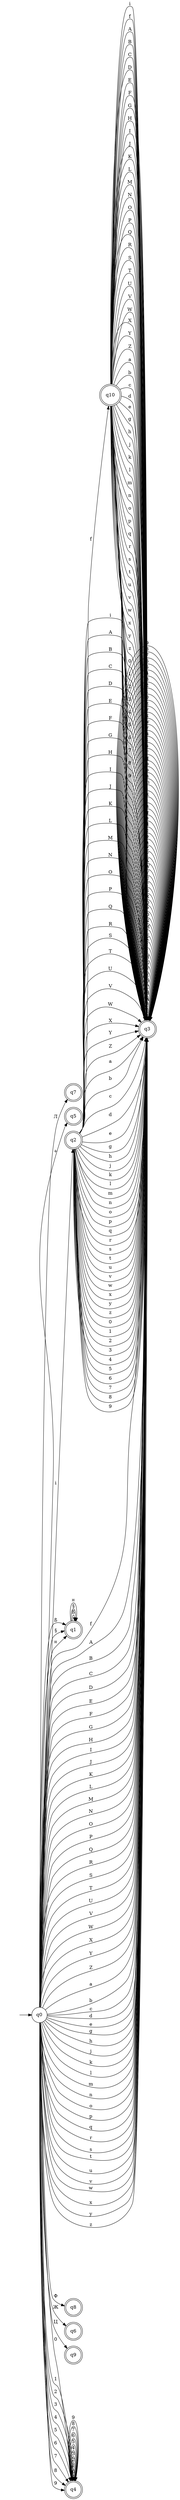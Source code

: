 digraph "DFA DIRECT - YALEX" {
	graph [rankdir=LR]
	"" [label="" shape=plaintext]
	q7 [label=q7 shape=doublecircle]
	q5 [label=q5 shape=doublecircle]
	q2 [label=q2 shape=doublecircle]
	q10 [label=q10 shape=doublecircle]
	q1 [label=q1 shape=doublecircle]
	q3 [label=q3 shape=doublecircle]
	q8 [label=q8 shape=doublecircle]
	q6 [label=q6 shape=doublecircle]
	q9 [label=q9 shape=doublecircle]
	q4 [label=q4 shape=doublecircle]
	q0 [label=q0 shape=circle]
	"" -> q0 [label=""]
	q0 -> q1 [label="ß"]
	q0 -> q1 [label="§"]
	q0 -> q1 [label="¤"]
	q0 -> q2 [label=i]
	q0 -> q3 [label=f]
	q0 -> q3 [label=A]
	q0 -> q3 [label=B]
	q0 -> q3 [label=C]
	q0 -> q3 [label=D]
	q0 -> q3 [label=E]
	q0 -> q3 [label=F]
	q0 -> q3 [label=G]
	q0 -> q3 [label=H]
	q0 -> q3 [label=I]
	q0 -> q3 [label=J]
	q0 -> q3 [label=K]
	q0 -> q3 [label=L]
	q0 -> q3 [label=M]
	q0 -> q3 [label=N]
	q0 -> q3 [label=O]
	q0 -> q3 [label=P]
	q0 -> q3 [label=Q]
	q0 -> q3 [label=R]
	q0 -> q3 [label=S]
	q0 -> q3 [label=T]
	q0 -> q3 [label=U]
	q0 -> q3 [label=V]
	q0 -> q3 [label=W]
	q0 -> q3 [label=X]
	q0 -> q3 [label=Y]
	q0 -> q3 [label=Z]
	q0 -> q3 [label=a]
	q0 -> q3 [label=b]
	q0 -> q3 [label=c]
	q0 -> q3 [label=d]
	q0 -> q3 [label=e]
	q0 -> q3 [label=g]
	q0 -> q3 [label=h]
	q0 -> q3 [label=j]
	q0 -> q3 [label=k]
	q0 -> q3 [label=l]
	q0 -> q3 [label=m]
	q0 -> q3 [label=n]
	q0 -> q3 [label=o]
	q0 -> q3 [label=p]
	q0 -> q3 [label=q]
	q0 -> q3 [label=r]
	q0 -> q3 [label=s]
	q0 -> q3 [label=t]
	q0 -> q3 [label=u]
	q0 -> q3 [label=v]
	q0 -> q3 [label=w]
	q0 -> q3 [label=x]
	q0 -> q3 [label=y]
	q0 -> q3 [label=z]
	q0 -> q4 [label=0]
	q0 -> q4 [label=1]
	q0 -> q4 [label=2]
	q0 -> q4 [label=3]
	q0 -> q4 [label=4]
	q0 -> q4 [label=5]
	q0 -> q4 [label=6]
	q0 -> q4 [label=7]
	q0 -> q4 [label=8]
	q0 -> q4 [label=9]
	q0 -> q5 [label="+"]
	q0 -> q6 [label="Ж"]
	q0 -> q7 [label="Л"]
	q0 -> q8 [label="Ф"]
	q0 -> q9 [label="Ц"]
	q4 -> q4 [label=0]
	q4 -> q4 [label=1]
	q4 -> q4 [label=2]
	q4 -> q4 [label=3]
	q4 -> q4 [label=4]
	q4 -> q4 [label=5]
	q4 -> q4 [label=6]
	q4 -> q4 [label=7]
	q4 -> q4 [label=8]
	q4 -> q4 [label=9]
	q3 -> q3 [label=i]
	q3 -> q3 [label=f]
	q3 -> q3 [label=A]
	q3 -> q3 [label=B]
	q3 -> q3 [label=C]
	q3 -> q3 [label=D]
	q3 -> q3 [label=E]
	q3 -> q3 [label=F]
	q3 -> q3 [label=G]
	q3 -> q3 [label=H]
	q3 -> q3 [label=I]
	q3 -> q3 [label=J]
	q3 -> q3 [label=K]
	q3 -> q3 [label=L]
	q3 -> q3 [label=M]
	q3 -> q3 [label=N]
	q3 -> q3 [label=O]
	q3 -> q3 [label=P]
	q3 -> q3 [label=Q]
	q3 -> q3 [label=R]
	q3 -> q3 [label=S]
	q3 -> q3 [label=T]
	q3 -> q3 [label=U]
	q3 -> q3 [label=V]
	q3 -> q3 [label=W]
	q3 -> q3 [label=X]
	q3 -> q3 [label=Y]
	q3 -> q3 [label=Z]
	q3 -> q3 [label=a]
	q3 -> q3 [label=b]
	q3 -> q3 [label=c]
	q3 -> q3 [label=d]
	q3 -> q3 [label=e]
	q3 -> q3 [label=g]
	q3 -> q3 [label=h]
	q3 -> q3 [label=j]
	q3 -> q3 [label=k]
	q3 -> q3 [label=l]
	q3 -> q3 [label=m]
	q3 -> q3 [label=n]
	q3 -> q3 [label=o]
	q3 -> q3 [label=p]
	q3 -> q3 [label=q]
	q3 -> q3 [label=r]
	q3 -> q3 [label=s]
	q3 -> q3 [label=t]
	q3 -> q3 [label=u]
	q3 -> q3 [label=v]
	q3 -> q3 [label=w]
	q3 -> q3 [label=x]
	q3 -> q3 [label=y]
	q3 -> q3 [label=z]
	q3 -> q3 [label=0]
	q3 -> q3 [label=1]
	q3 -> q3 [label=2]
	q3 -> q3 [label=3]
	q3 -> q3 [label=4]
	q3 -> q3 [label=5]
	q3 -> q3 [label=6]
	q3 -> q3 [label=7]
	q3 -> q3 [label=8]
	q3 -> q3 [label=9]
	q2 -> q3 [label=i]
	q2 -> q10 [label=f]
	q2 -> q3 [label=A]
	q2 -> q3 [label=B]
	q2 -> q3 [label=C]
	q2 -> q3 [label=D]
	q2 -> q3 [label=E]
	q2 -> q3 [label=F]
	q2 -> q3 [label=G]
	q2 -> q3 [label=H]
	q2 -> q3 [label=I]
	q2 -> q3 [label=J]
	q2 -> q3 [label=K]
	q2 -> q3 [label=L]
	q2 -> q3 [label=M]
	q2 -> q3 [label=N]
	q2 -> q3 [label=O]
	q2 -> q3 [label=P]
	q2 -> q3 [label=Q]
	q2 -> q3 [label=R]
	q2 -> q3 [label=S]
	q2 -> q3 [label=T]
	q2 -> q3 [label=U]
	q2 -> q3 [label=V]
	q2 -> q3 [label=W]
	q2 -> q3 [label=X]
	q2 -> q3 [label=Y]
	q2 -> q3 [label=Z]
	q2 -> q3 [label=a]
	q2 -> q3 [label=b]
	q2 -> q3 [label=c]
	q2 -> q3 [label=d]
	q2 -> q3 [label=e]
	q2 -> q3 [label=g]
	q2 -> q3 [label=h]
	q2 -> q3 [label=j]
	q2 -> q3 [label=k]
	q2 -> q3 [label=l]
	q2 -> q3 [label=m]
	q2 -> q3 [label=n]
	q2 -> q3 [label=o]
	q2 -> q3 [label=p]
	q2 -> q3 [label=q]
	q2 -> q3 [label=r]
	q2 -> q3 [label=s]
	q2 -> q3 [label=t]
	q2 -> q3 [label=u]
	q2 -> q3 [label=v]
	q2 -> q3 [label=w]
	q2 -> q3 [label=x]
	q2 -> q3 [label=y]
	q2 -> q3 [label=z]
	q2 -> q3 [label=0]
	q2 -> q3 [label=1]
	q2 -> q3 [label=2]
	q2 -> q3 [label=3]
	q2 -> q3 [label=4]
	q2 -> q3 [label=5]
	q2 -> q3 [label=6]
	q2 -> q3 [label=7]
	q2 -> q3 [label=8]
	q2 -> q3 [label=9]
	q10 -> q3 [label=i]
	q10 -> q3 [label=f]
	q10 -> q3 [label=A]
	q10 -> q3 [label=B]
	q10 -> q3 [label=C]
	q10 -> q3 [label=D]
	q10 -> q3 [label=E]
	q10 -> q3 [label=F]
	q10 -> q3 [label=G]
	q10 -> q3 [label=H]
	q10 -> q3 [label=I]
	q10 -> q3 [label=J]
	q10 -> q3 [label=K]
	q10 -> q3 [label=L]
	q10 -> q3 [label=M]
	q10 -> q3 [label=N]
	q10 -> q3 [label=O]
	q10 -> q3 [label=P]
	q10 -> q3 [label=Q]
	q10 -> q3 [label=R]
	q10 -> q3 [label=S]
	q10 -> q3 [label=T]
	q10 -> q3 [label=U]
	q10 -> q3 [label=V]
	q10 -> q3 [label=W]
	q10 -> q3 [label=X]
	q10 -> q3 [label=Y]
	q10 -> q3 [label=Z]
	q10 -> q3 [label=a]
	q10 -> q3 [label=b]
	q10 -> q3 [label=c]
	q10 -> q3 [label=d]
	q10 -> q3 [label=e]
	q10 -> q3 [label=g]
	q10 -> q3 [label=h]
	q10 -> q3 [label=j]
	q10 -> q3 [label=k]
	q10 -> q3 [label=l]
	q10 -> q3 [label=m]
	q10 -> q3 [label=n]
	q10 -> q3 [label=o]
	q10 -> q3 [label=p]
	q10 -> q3 [label=q]
	q10 -> q3 [label=r]
	q10 -> q3 [label=s]
	q10 -> q3 [label=t]
	q10 -> q3 [label=u]
	q10 -> q3 [label=v]
	q10 -> q3 [label=w]
	q10 -> q3 [label=x]
	q10 -> q3 [label=y]
	q10 -> q3 [label=z]
	q10 -> q3 [label=0]
	q10 -> q3 [label=1]
	q10 -> q3 [label=2]
	q10 -> q3 [label=3]
	q10 -> q3 [label=4]
	q10 -> q3 [label=5]
	q10 -> q3 [label=6]
	q10 -> q3 [label=7]
	q10 -> q3 [label=8]
	q10 -> q3 [label=9]
	q1 -> q1 [label="ß"]
	q1 -> q1 [label="§"]
	q1 -> q1 [label="¤"]
}
